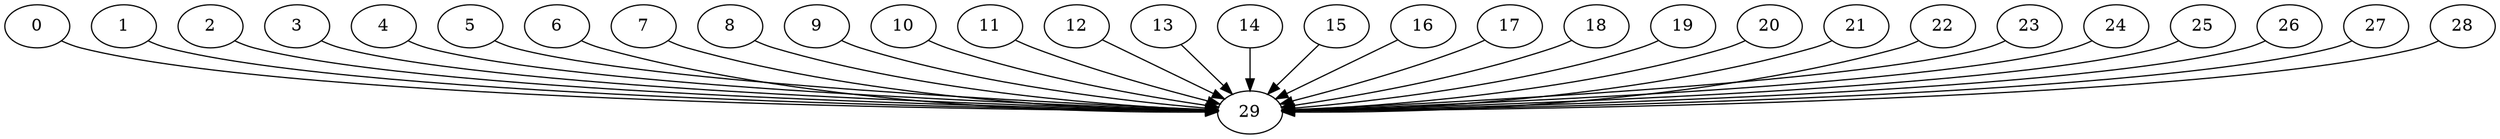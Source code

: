 digraph "Join_Nodes_30_CCR_0.10_WeightType_Random#1" {
	graph ["Duplicate states"=0,
		GraphType=Join,
		"Max states in OPEN"=0,
		Modes="120000ms; topo-ordered tasks, ; Pruning: task equivalence, fixed order ready list, ; F-value: ; Optimisation: best schedule length (\
SL) optimisation on equal, ",
		NumberOfTasks=30,
		"Pruned using list schedule length"=3510436,
		"States removed from OPEN"=0,
		TargetSystem="Homogeneous-2",
		"Time to schedule (ms)"=5098,
		"Total idle time"=0,
		"Total schedule length"=848,
		"Total sequential time"=1650,
		"Total states created"=13874816
	];
	0	["Finish time"=713,
		Processor=1,
		"Start time"=633,
		Weight=80];
	29	["Finish time"=848,
		Processor=0,
		"Start time"=804,
		Weight=44];
	0 -> 29	[Weight=2];
	1	["Finish time"=645,
		Processor=0,
		"Start time"=610,
		Weight=35];
	1 -> 29	[Weight=3];
	2	["Finish time"=804,
		Processor=0,
		"Start time"=751,
		Weight=53];
	2 -> 29	[Weight=2];
	3	["Finish time"=247,
		Processor=0,
		"Start time"=176,
		Weight=71];
	3 -> 29	[Weight=9];
	4	["Finish time"=751,
		Processor=0,
		"Start time"=716,
		Weight=35];
	4 -> 29	[Weight=2];
	5	["Finish time"=716,
		Processor=0,
		"Start time"=645,
		Weight=71];
	5 -> 29	[Weight=3];
	6	["Finish time"=419,
		Processor=1,
		"Start time"=339,
		Weight=80];
	6 -> 29	[Weight=6];
	7	["Finish time"=398,
		Processor=0,
		"Start time"=336,
		Weight=62];
	7 -> 29	[Weight=8];
	8	["Finish time"=336,
		Processor=0,
		"Start time"=247,
		Weight=89];
	8 -> 29	[Weight=9];
	9	["Finish time"=610,
		Processor=0,
		"Start time"=575,
		Weight=35];
	9 -> 29	[Weight=3];
	10	["Finish time"=259,
		Processor=1,
		"Start time"=232,
		Weight=27];
	10 -> 29	[Weight=7];
	11	["Finish time"=88,
		Processor=0,
		"Start time"=35,
		Weight=53];
	11 -> 29	[Weight=10];
	12	["Finish time"=473,
		Processor=1,
		"Start time"=446,
		Weight=27];
	12 -> 29	[Weight=4];
	13	["Finish time"=451,
		Processor=0,
		"Start time"=398,
		Weight=53];
	13 -> 29	[Weight=7];
	14	["Finish time"=232,
		Processor=1,
		"Start time"=205,
		Weight=27];
	14 -> 29	[Weight=7];
	15	["Finish time"=446,
		Processor=1,
		"Start time"=419,
		Weight=27];
	15 -> 29	[Weight=4];
	16	["Finish time"=339,
		Processor=1,
		"Start time"=259,
		Weight=80];
	16 -> 29	[Weight=7];
	17	["Finish time"=178,
		Processor=1,
		"Start time"=89,
		Weight=89];
	17 -> 29	[Weight=9];
	18	["Finish time"=633,
		Processor=1,
		"Start time"=553,
		Weight=80];
	18 -> 29	[Weight=2];
	19	["Finish time"=123,
		Processor=0,
		"Start time"=88,
		Weight=35];
	19 -> 29	[Weight=9];
	20	["Finish time"=802,
		Processor=1,
		"Start time"=713,
		Weight=89];
	20 -> 29	[Weight=2];
	21	["Finish time"=575,
		Processor=0,
		"Start time"=540,
		Weight=35];
	21 -> 29	[Weight=3];
	22	["Finish time"=553,
		Processor=1,
		"Start time"=473,
		Weight=80];
	22 -> 29	[Weight=2];
	23	["Finish time"=176,
		Processor=0,
		"Start time"=123,
		Weight=53];
	23 -> 29	[Weight=9];
	24	["Finish time"=89,
		Processor=1,
		"Start time"=0,
		Weight=89];
	24 -> 29	[Weight=10];
	25	["Finish time"=205,
		Processor=1,
		"Start time"=178,
		Weight=27];
	25 -> 29	[Weight=7];
	26	["Finish time"=478,
		Processor=0,
		"Start time"=451,
		Weight=27];
	26 -> 29	[Weight=5];
	27	["Finish time"=540,
		Processor=0,
		"Start time"=478,
		Weight=62];
	27 -> 29	[Weight=4];
	28	["Finish time"=35,
		Processor=0,
		"Start time"=0,
		Weight=35];
	28 -> 29	[Weight=10];
}
